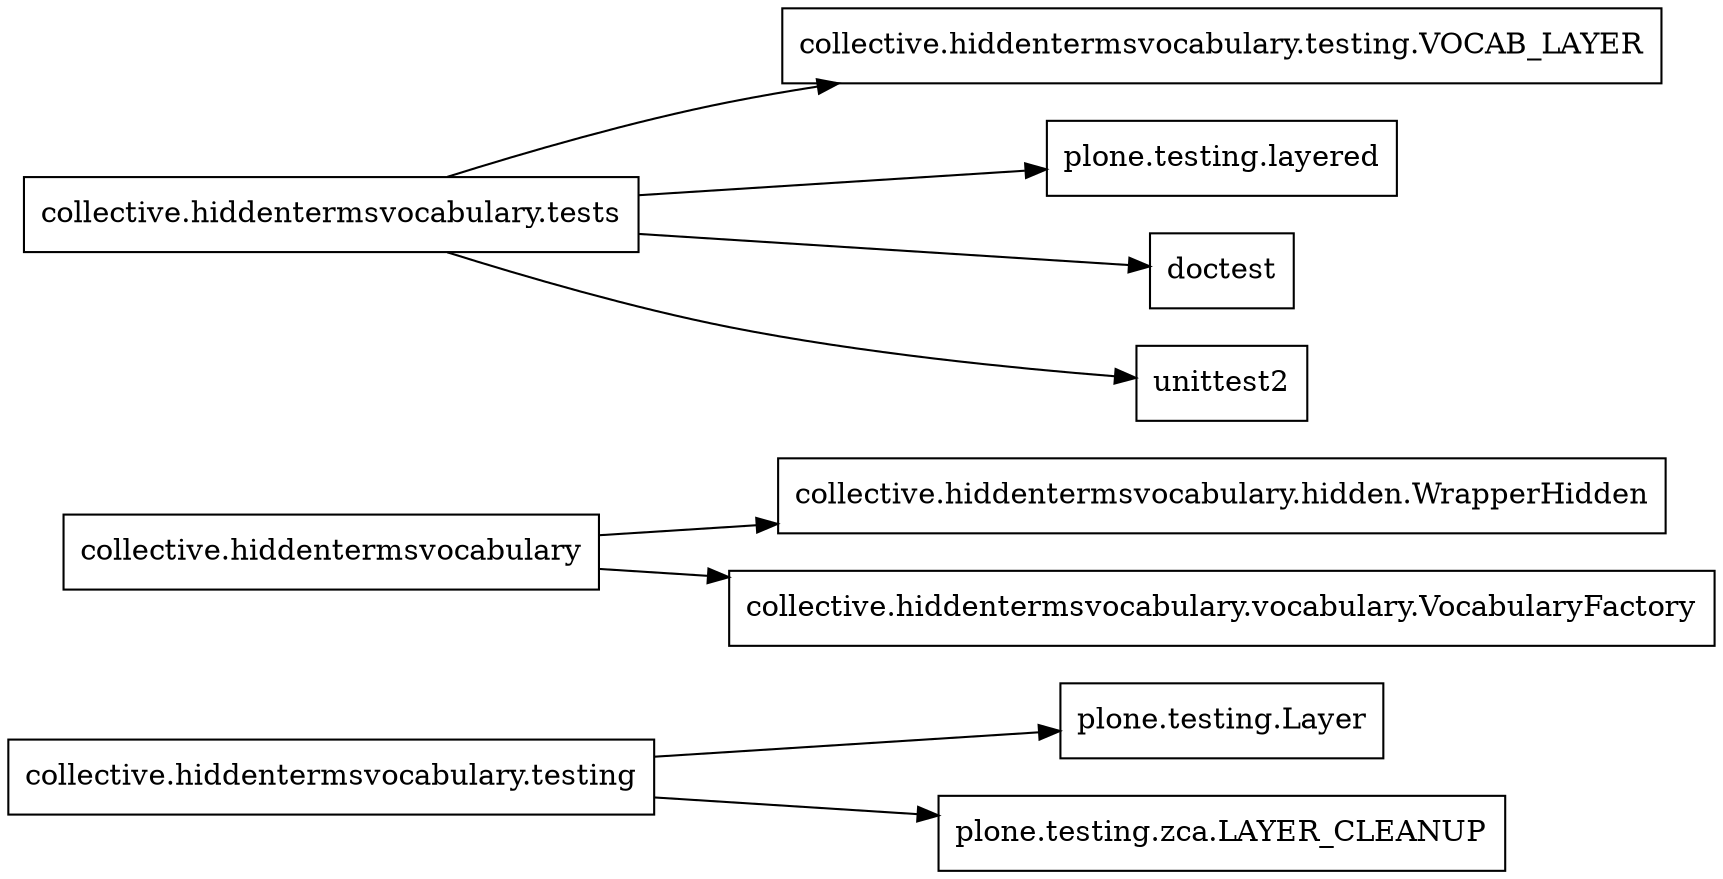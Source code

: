 digraph "/Users/rok/Projects/4teamwork/opengever/src/collective.hiddentermsvocabulary/docs/pylint_hiddentermsvocabulary_external" {
rankdir=LR
charset="utf-8"
URL="." node[shape="box"]
"plone.testing.Layer" [];
"collective.hiddentermsvocabulary.testing" [];
"collective.hiddentermsvocabulary.hidden.WrapperHidden" [];
"collective.hiddentermsvocabulary" [];
"collective.hiddentermsvocabulary.testing.VOCAB_LAYER" [];
"collective.hiddentermsvocabulary.tests" [];
"plone.testing.zca.LAYER_CLEANUP" [];
"plone.testing.layered" [];
"collective.hiddentermsvocabulary.vocabulary.VocabularyFactory" [];
"doctest" [];
"unittest2" [];
"collective.hiddentermsvocabulary.testing" -> "plone.testing.Layer" [];
"collective.hiddentermsvocabulary" -> "collective.hiddentermsvocabulary.hidden.WrapperHidden" [];
"collective.hiddentermsvocabulary.tests" -> "collective.hiddentermsvocabulary.testing.VOCAB_LAYER" [];
"collective.hiddentermsvocabulary.testing" -> "plone.testing.zca.LAYER_CLEANUP" [];
"collective.hiddentermsvocabulary.tests" -> "plone.testing.layered" [];
"collective.hiddentermsvocabulary" -> "collective.hiddentermsvocabulary.vocabulary.VocabularyFactory" [];
"collective.hiddentermsvocabulary.tests" -> "doctest" [];
"collective.hiddentermsvocabulary.tests" -> "unittest2" [];
}
